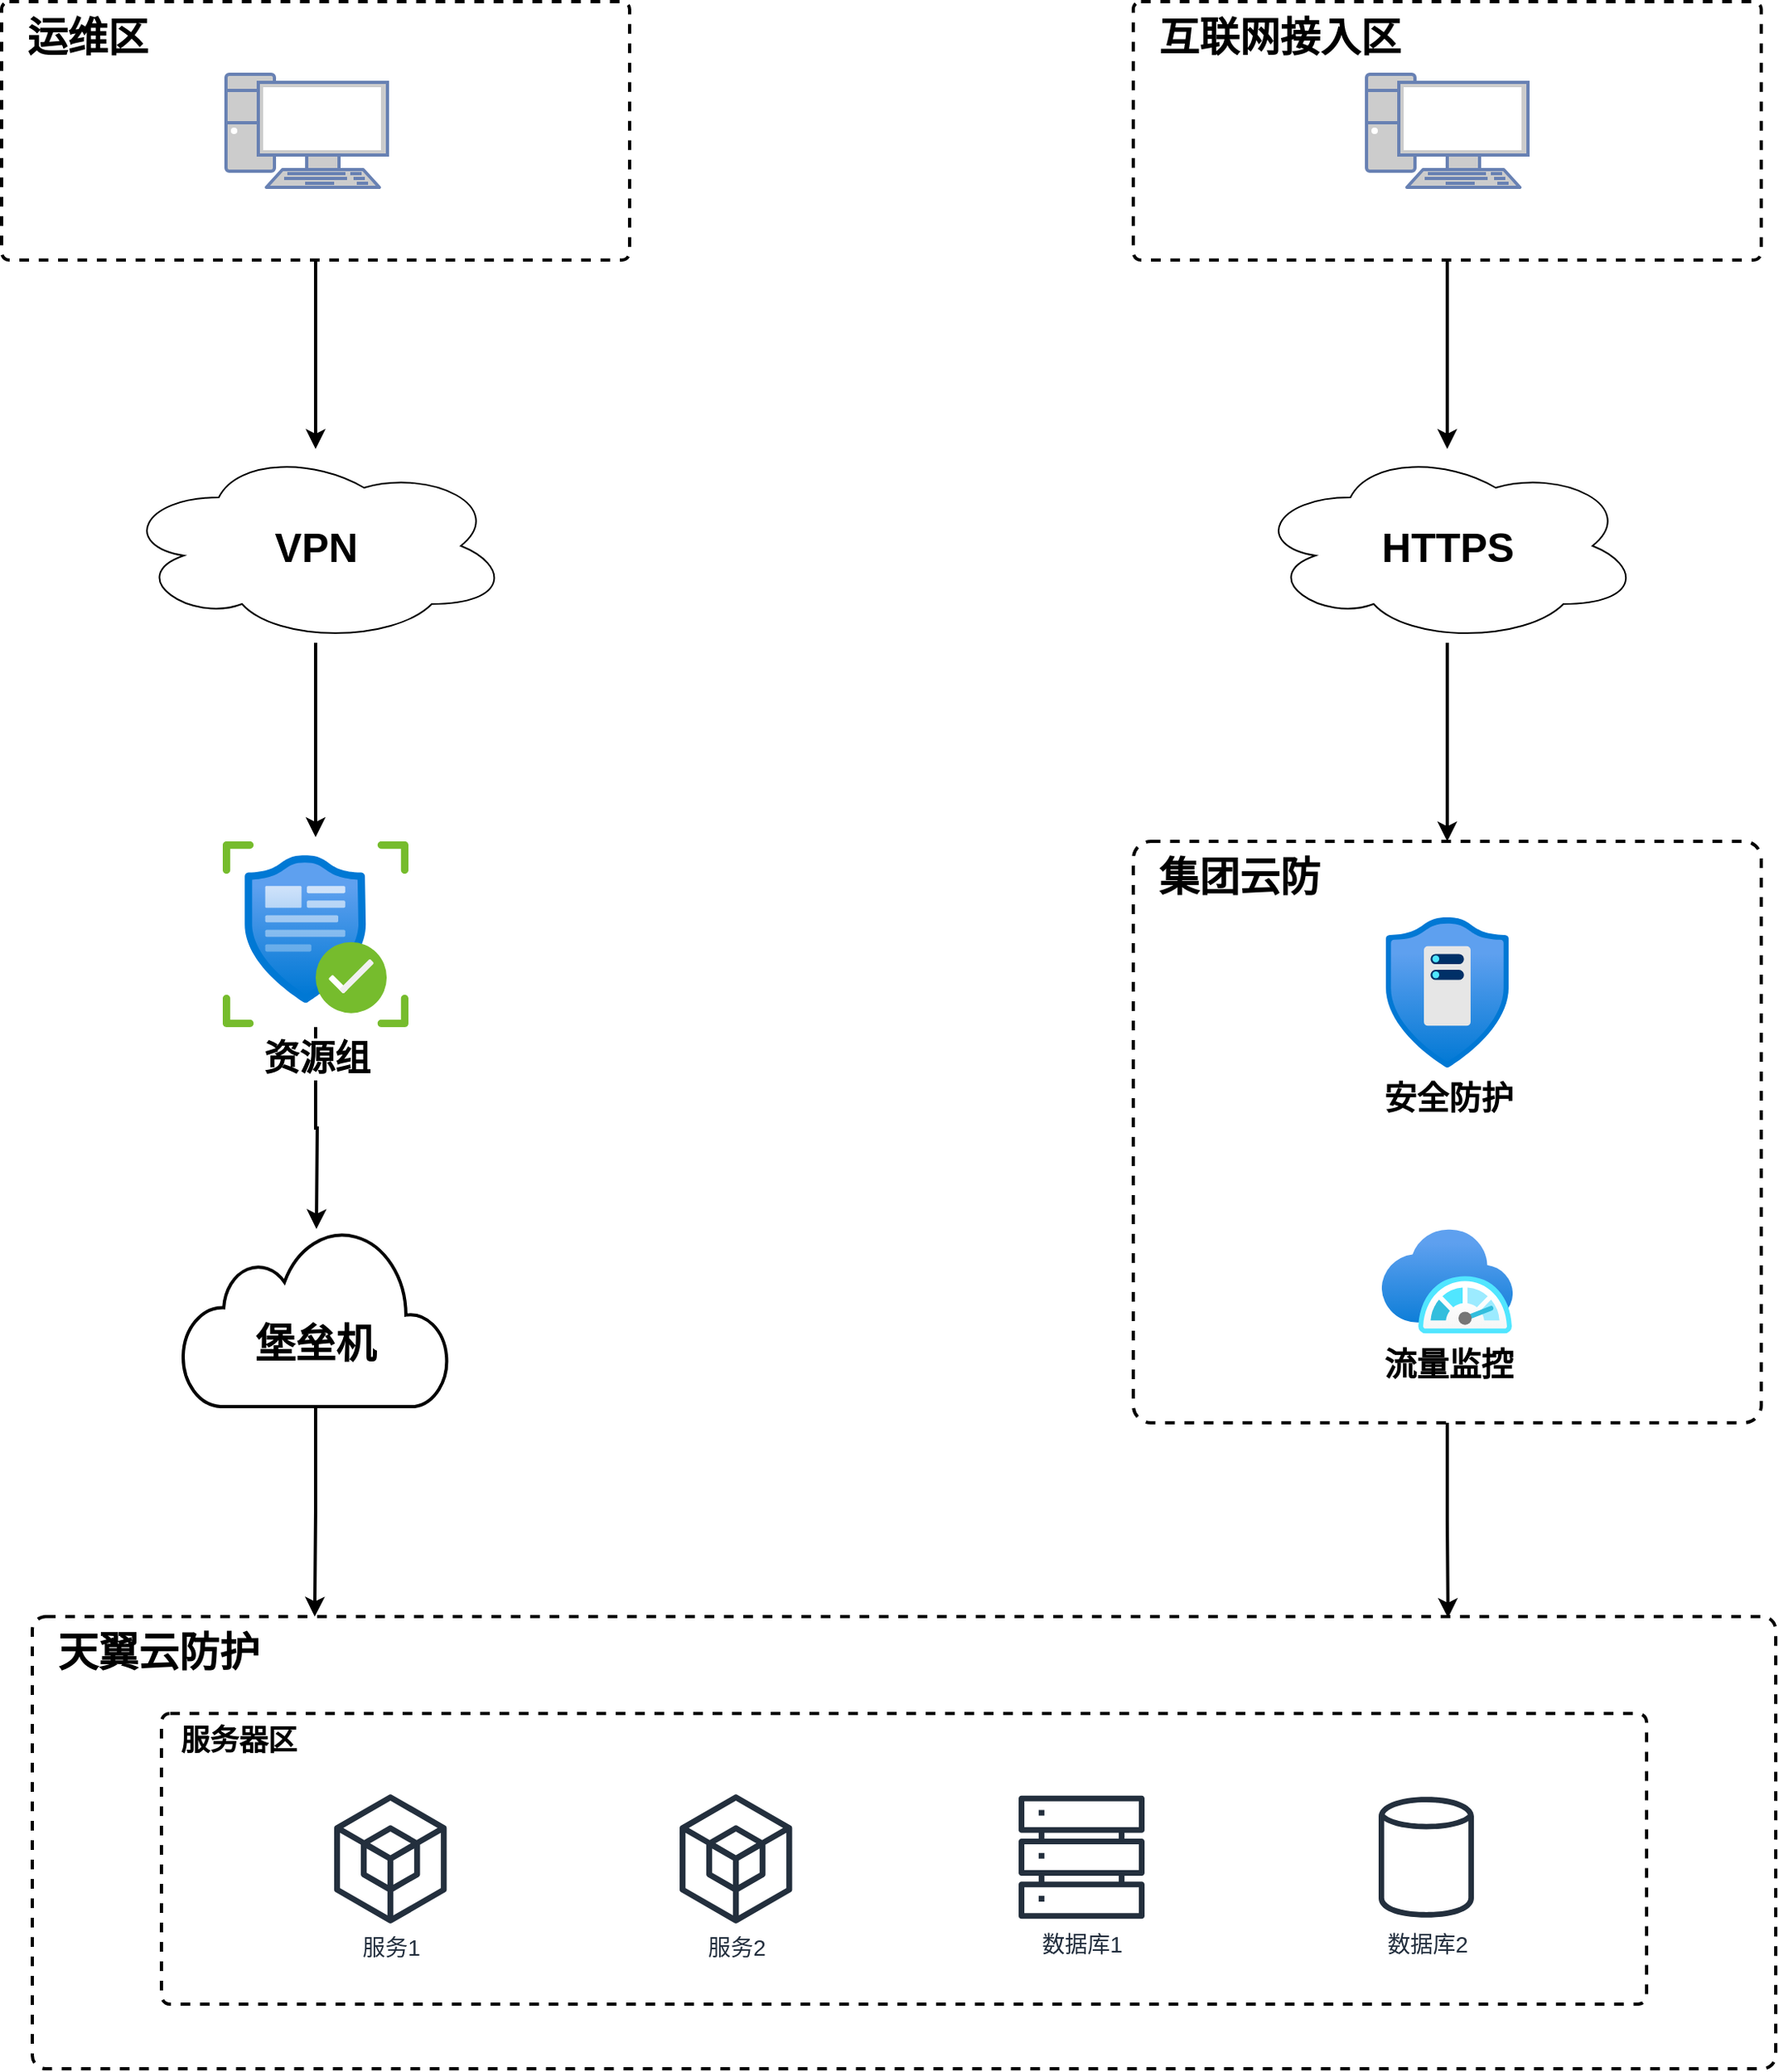 <mxfile version="24.7.17">
  <diagram name="Page-1" id="c37626ed-c26b-45fb-9056-f9ebc6bb27b6">
    <mxGraphModel dx="2024" dy="3320" grid="1" gridSize="10" guides="1" tooltips="1" connect="1" arrows="1" fold="1" page="1" pageScale="1" pageWidth="1100" pageHeight="850" background="none" math="0" shadow="0">
      <root>
        <mxCell id="0" />
        <mxCell id="1" parent="0" />
        <mxCell id="jmx8Vs3CeX0Q1d44jfAe-7" value="" style="edgeStyle=orthogonalEdgeStyle;rounded=0;orthogonalLoop=1;jettySize=auto;html=1;strokeWidth=2;" edge="1" parent="1" source="jmx8Vs3CeX0Q1d44jfAe-1" target="jmx8Vs3CeX0Q1d44jfAe-5">
          <mxGeometry relative="1" as="geometry" />
        </mxCell>
        <mxCell id="jmx8Vs3CeX0Q1d44jfAe-1" value="&lt;b&gt;&amp;nbsp; 运维区&lt;/b&gt;" style="rounded=1;whiteSpace=wrap;html=1;horizontal=1;verticalAlign=top;align=left;fontSize=25;dashed=1;strokeWidth=2;arcSize=3;" vertex="1" parent="1">
          <mxGeometry x="1461" y="-1680" width="389" height="160" as="geometry" />
        </mxCell>
        <mxCell id="jmx8Vs3CeX0Q1d44jfAe-2" value="" style="fontColor=#0066CC;verticalAlign=top;verticalLabelPosition=bottom;labelPosition=center;align=center;html=1;outlineConnect=0;fillColor=#CCCCCC;strokeColor=#6881B3;gradientColor=none;gradientDirection=north;strokeWidth=2;shape=mxgraph.networks.pc;" vertex="1" parent="1">
          <mxGeometry x="1600" y="-1635" width="100" height="70" as="geometry" />
        </mxCell>
        <mxCell id="jmx8Vs3CeX0Q1d44jfAe-15" value="" style="edgeStyle=orthogonalEdgeStyle;rounded=0;orthogonalLoop=1;jettySize=auto;html=1;strokeWidth=2;" edge="1" parent="1" source="jmx8Vs3CeX0Q1d44jfAe-3" target="jmx8Vs3CeX0Q1d44jfAe-14">
          <mxGeometry relative="1" as="geometry" />
        </mxCell>
        <mxCell id="jmx8Vs3CeX0Q1d44jfAe-3" value="&lt;b&gt;&amp;nbsp; 互联网接入区&lt;/b&gt;" style="rounded=1;whiteSpace=wrap;html=1;horizontal=1;verticalAlign=top;align=left;fontSize=25;dashed=1;strokeWidth=2;arcSize=3;" vertex="1" parent="1">
          <mxGeometry x="2162" y="-1680" width="389" height="160" as="geometry" />
        </mxCell>
        <mxCell id="jmx8Vs3CeX0Q1d44jfAe-4" value="" style="fontColor=#0066CC;verticalAlign=top;verticalLabelPosition=bottom;labelPosition=center;align=center;html=1;outlineConnect=0;fillColor=#CCCCCC;strokeColor=#6881B3;gradientColor=none;gradientDirection=north;strokeWidth=2;shape=mxgraph.networks.pc;" vertex="1" parent="1">
          <mxGeometry x="2306.5" y="-1635" width="100" height="70" as="geometry" />
        </mxCell>
        <mxCell id="jmx8Vs3CeX0Q1d44jfAe-5" value="VPN" style="ellipse;shape=cloud;whiteSpace=wrap;html=1;fontSize=25;fontStyle=1" vertex="1" parent="1">
          <mxGeometry x="1535.5" y="-1403" width="240" height="120" as="geometry" />
        </mxCell>
        <mxCell id="jmx8Vs3CeX0Q1d44jfAe-8" style="edgeStyle=orthogonalEdgeStyle;rounded=0;orthogonalLoop=1;jettySize=auto;html=1;entryX=0.5;entryY=-0.023;entryDx=0;entryDy=0;entryPerimeter=0;strokeWidth=2;" edge="1" parent="1" source="jmx8Vs3CeX0Q1d44jfAe-5" target="jmx8Vs3CeX0Q1d44jfAe-6">
          <mxGeometry relative="1" as="geometry" />
        </mxCell>
        <mxCell id="jmx8Vs3CeX0Q1d44jfAe-9" value="" style="html=1;verticalLabelPosition=bottom;align=center;labelBackgroundColor=#ffffff;verticalAlign=top;strokeWidth=2;strokeColor=#000000;shadow=0;dashed=0;shape=mxgraph.ios7.icons.cloud;" vertex="1" parent="1">
          <mxGeometry x="1573" y="-920" width="165" height="110" as="geometry" />
        </mxCell>
        <mxCell id="jmx8Vs3CeX0Q1d44jfAe-12" value="堡垒机" style="text;html=1;align=center;verticalAlign=middle;whiteSpace=wrap;rounded=0;fontSize=25;fontStyle=1" vertex="1" parent="1">
          <mxGeometry x="1617.13" y="-865" width="76.75" height="30" as="geometry" />
        </mxCell>
        <mxCell id="jmx8Vs3CeX0Q1d44jfAe-13" style="edgeStyle=orthogonalEdgeStyle;rounded=0;orthogonalLoop=1;jettySize=auto;html=1;strokeWidth=2;" edge="1" parent="1" source="jmx8Vs3CeX0Q1d44jfAe-6">
          <mxGeometry relative="1" as="geometry">
            <mxPoint x="1656" y="-920" as="targetPoint" />
          </mxGeometry>
        </mxCell>
        <mxCell id="jmx8Vs3CeX0Q1d44jfAe-6" value="资源组" style="image;aspect=fixed;html=1;points=[];align=center;fontSize=22;image=img/lib/azure2/ai_machine_learning/Content_Safety.svg;shadow=0;fontStyle=1" vertex="1" parent="1">
          <mxGeometry x="1598" y="-1160" width="115" height="115" as="geometry" />
        </mxCell>
        <mxCell id="jmx8Vs3CeX0Q1d44jfAe-17" style="edgeStyle=orthogonalEdgeStyle;rounded=0;orthogonalLoop=1;jettySize=auto;html=1;entryX=0.5;entryY=0;entryDx=0;entryDy=0;strokeWidth=2;" edge="1" parent="1" source="jmx8Vs3CeX0Q1d44jfAe-14" target="jmx8Vs3CeX0Q1d44jfAe-16">
          <mxGeometry relative="1" as="geometry" />
        </mxCell>
        <mxCell id="jmx8Vs3CeX0Q1d44jfAe-14" value="HTTPS" style="ellipse;shape=cloud;whiteSpace=wrap;html=1;fontSize=25;fontStyle=1" vertex="1" parent="1">
          <mxGeometry x="2236.5" y="-1403" width="240" height="120" as="geometry" />
        </mxCell>
        <mxCell id="jmx8Vs3CeX0Q1d44jfAe-16" value="&lt;b&gt;&amp;nbsp; 集团云防&lt;/b&gt;" style="rounded=1;whiteSpace=wrap;html=1;horizontal=1;verticalAlign=top;align=left;fontSize=25;dashed=1;strokeWidth=2;arcSize=3;" vertex="1" parent="1">
          <mxGeometry x="2162" y="-1160" width="389" height="360" as="geometry" />
        </mxCell>
        <mxCell id="jmx8Vs3CeX0Q1d44jfAe-18" value="安全防护" style="image;aspect=fixed;html=1;points=[];align=center;fontSize=20;image=img/lib/azure2/networking/DDoS_Protection_Plans.svg;fontStyle=1" vertex="1" parent="1">
          <mxGeometry x="2318.21" y="-1113" width="76.59" height="93" as="geometry" />
        </mxCell>
        <mxCell id="jmx8Vs3CeX0Q1d44jfAe-19" value="&lt;b&gt;流量监控&lt;/b&gt;" style="image;aspect=fixed;html=1;points=[];align=center;fontSize=20;image=img/lib/azure2/monitor/SAP_Azure_Monitor.svg;" vertex="1" parent="1">
          <mxGeometry x="2315.88" y="-920" width="81.25" height="65" as="geometry" />
        </mxCell>
        <mxCell id="jmx8Vs3CeX0Q1d44jfAe-20" value="&lt;b&gt;&amp;nbsp; 天翼云防护&lt;/b&gt;" style="rounded=1;whiteSpace=wrap;html=1;horizontal=1;verticalAlign=top;align=left;fontSize=25;dashed=1;strokeWidth=2;arcSize=3;" vertex="1" parent="1">
          <mxGeometry x="1480" y="-680" width="1080" height="280" as="geometry" />
        </mxCell>
        <mxCell id="jmx8Vs3CeX0Q1d44jfAe-21" style="edgeStyle=orthogonalEdgeStyle;rounded=0;orthogonalLoop=1;jettySize=auto;html=1;entryX=0.162;entryY=0;entryDx=0;entryDy=0;entryPerimeter=0;strokeWidth=2;" edge="1" parent="1" source="jmx8Vs3CeX0Q1d44jfAe-9" target="jmx8Vs3CeX0Q1d44jfAe-20">
          <mxGeometry relative="1" as="geometry" />
        </mxCell>
        <mxCell id="jmx8Vs3CeX0Q1d44jfAe-22" style="edgeStyle=orthogonalEdgeStyle;rounded=0;orthogonalLoop=1;jettySize=auto;html=1;entryX=0.812;entryY=0.003;entryDx=0;entryDy=0;entryPerimeter=0;strokeWidth=2;" edge="1" parent="1" source="jmx8Vs3CeX0Q1d44jfAe-16" target="jmx8Vs3CeX0Q1d44jfAe-20">
          <mxGeometry relative="1" as="geometry" />
        </mxCell>
        <mxCell id="jmx8Vs3CeX0Q1d44jfAe-23" value="&lt;span style=&quot;font-size: 18px;&quot;&gt;&amp;nbsp; 服务器区&lt;/span&gt;" style="rounded=1;whiteSpace=wrap;html=1;horizontal=1;verticalAlign=top;align=left;fontSize=18;dashed=1;strokeWidth=2;arcSize=3;fontStyle=1" vertex="1" parent="1">
          <mxGeometry x="1560" y="-620" width="920" height="180" as="geometry" />
        </mxCell>
        <mxCell id="w4msts3daRkih6hlYQt3-72" value="数据库1" style="sketch=0;outlineConnect=0;fontColor=#232F3E;gradientColor=none;fillColor=#232F3D;strokeColor=none;dashed=0;verticalLabelPosition=bottom;verticalAlign=top;align=center;html=1;fontSize=14;fontStyle=0;aspect=fixed;pointerEvents=1;shape=mxgraph.aws4.servers;" parent="1" vertex="1">
          <mxGeometry x="2090.99" y="-570" width="78" height="78" as="geometry" />
        </mxCell>
        <mxCell id="w4msts3daRkih6hlYQt3-80" value="数据库2" style="sketch=0;outlineConnect=0;fontColor=#232F3E;gradientColor=none;fillColor=#232F3D;strokeColor=none;dashed=0;verticalLabelPosition=bottom;verticalAlign=top;align=center;html=1;fontSize=14;fontStyle=0;aspect=fixed;pointerEvents=1;shape=mxgraph.aws4.generic_database;" parent="1" vertex="1">
          <mxGeometry x="2314" y="-570" width="59" height="78" as="geometry" />
        </mxCell>
        <mxCell id="w4msts3daRkih6hlYQt3-64" value="服务2" style="sketch=0;outlineConnect=0;fontColor=#232F3E;gradientColor=none;fillColor=#232F3D;strokeColor=none;dashed=0;verticalLabelPosition=bottom;verticalAlign=top;align=center;html=1;fontSize=14;fontStyle=0;aspect=fixed;pointerEvents=1;shape=mxgraph.aws4.external_sdk;" parent="1" vertex="1">
          <mxGeometry x="1880.99" y="-570" width="69.74" height="80" as="geometry" />
        </mxCell>
        <mxCell id="jmx8Vs3CeX0Q1d44jfAe-24" value="服务1" style="sketch=0;outlineConnect=0;fontColor=#232F3E;gradientColor=none;fillColor=#232F3D;strokeColor=none;dashed=0;verticalLabelPosition=bottom;verticalAlign=top;align=center;html=1;fontSize=14;fontStyle=0;aspect=fixed;pointerEvents=1;shape=mxgraph.aws4.external_sdk;" vertex="1" parent="1">
          <mxGeometry x="1666.99" y="-570" width="69.74" height="80" as="geometry" />
        </mxCell>
      </root>
    </mxGraphModel>
  </diagram>
</mxfile>
